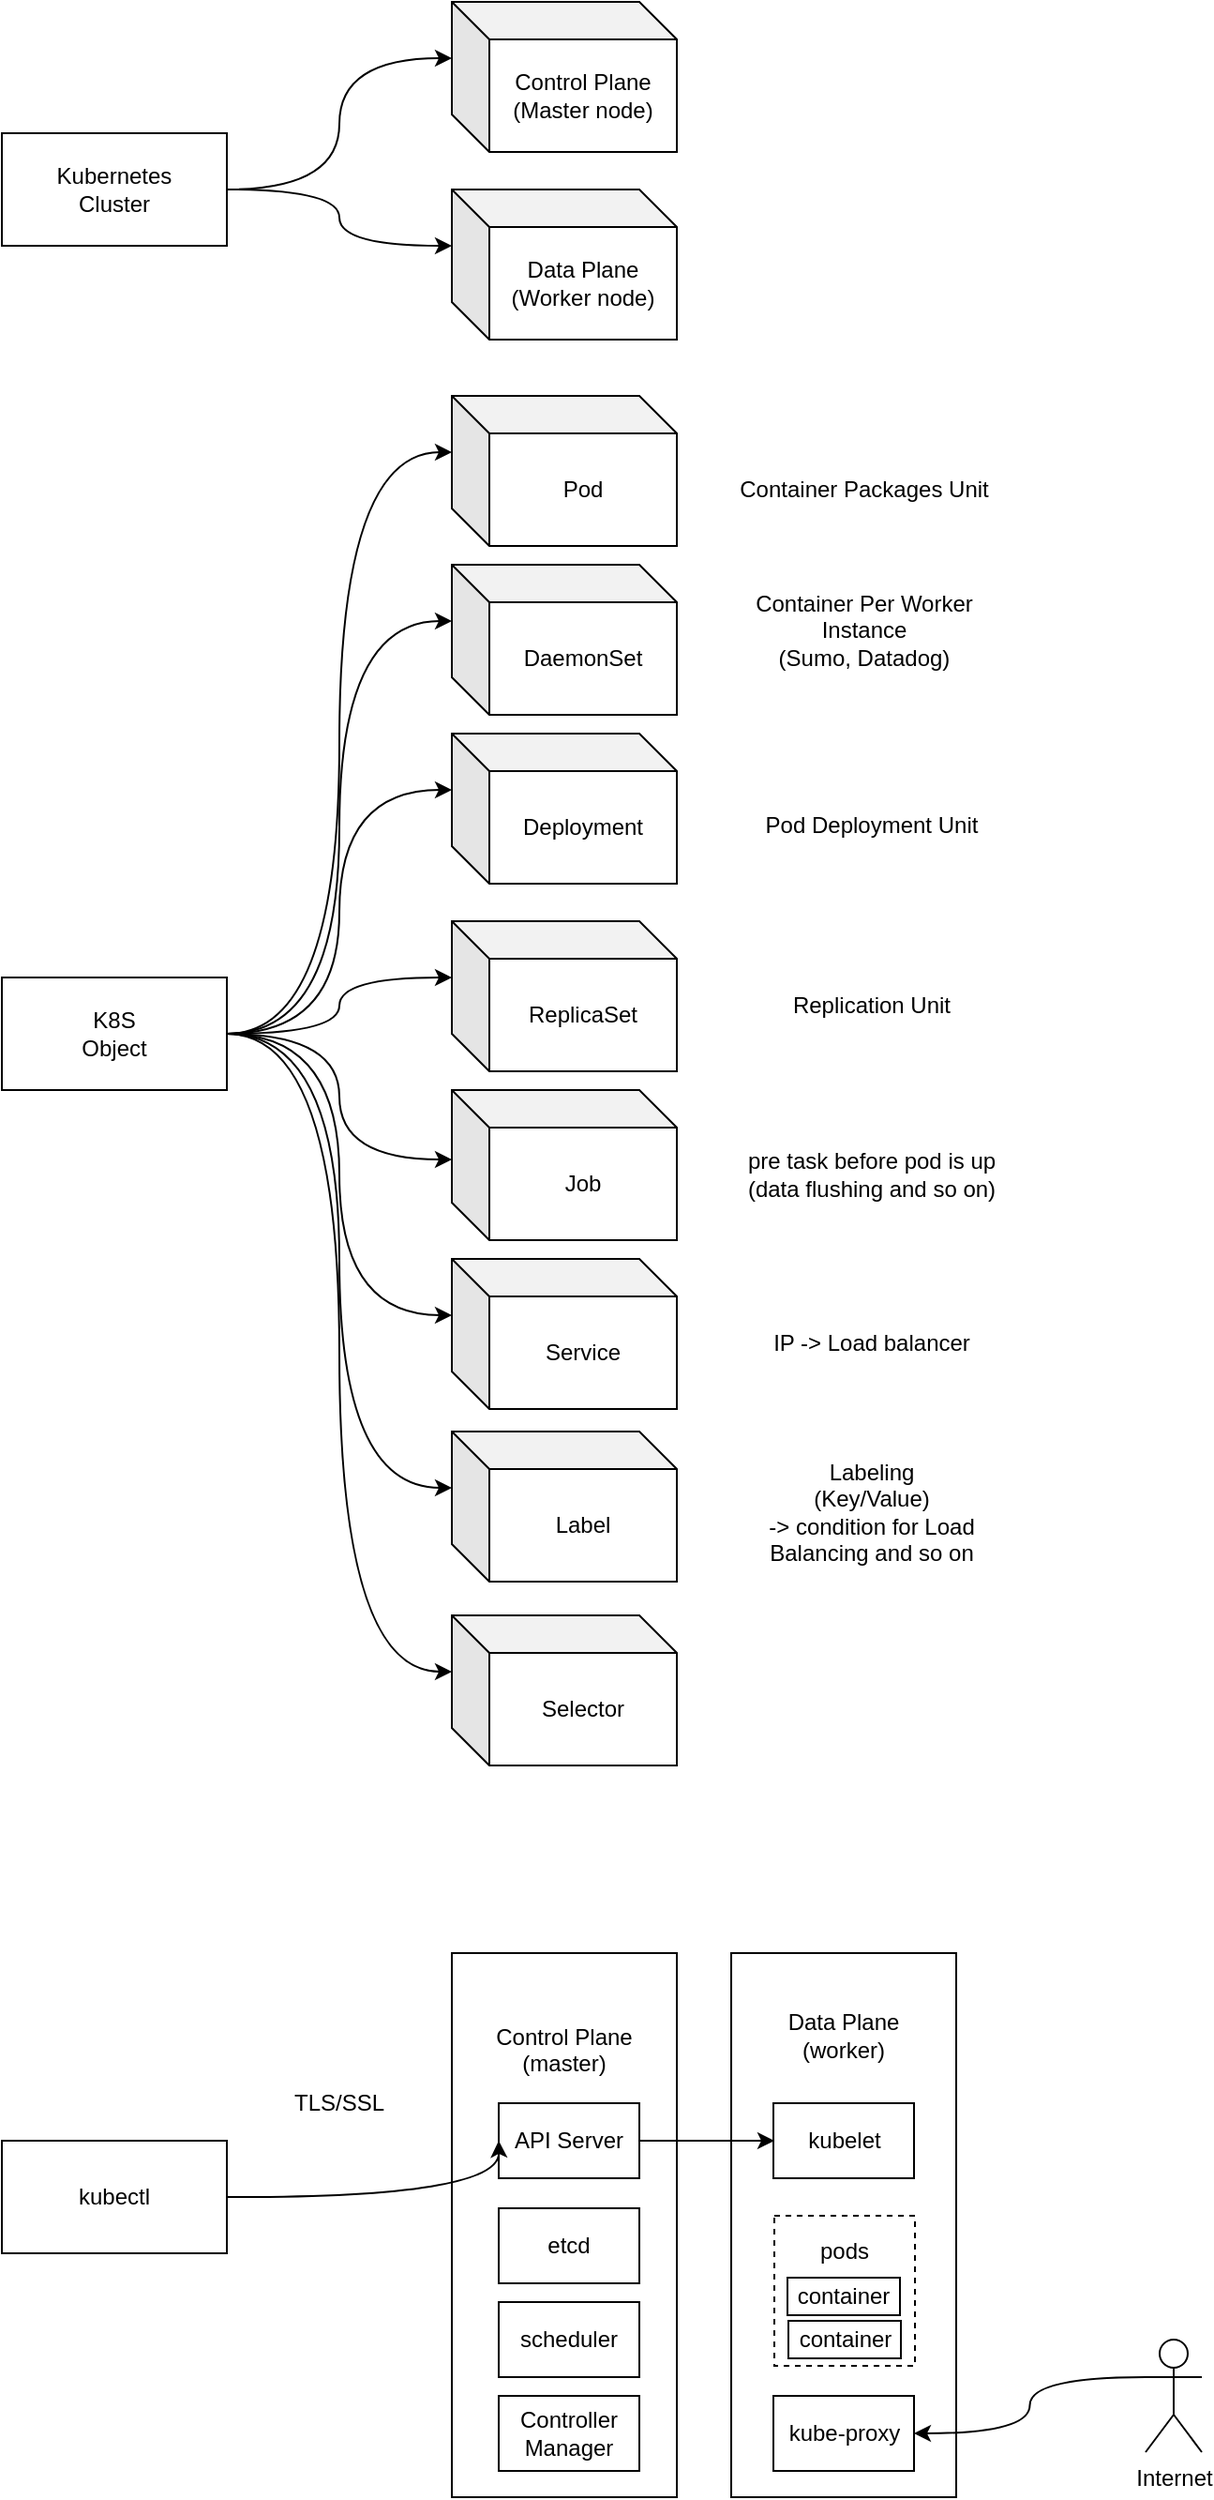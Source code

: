 <mxfile version="11.0.7" type="device"><diagram id="HFLXNcqsMwpk-uqe1Wn0" name="Page-1"><mxGraphModel dx="1106" dy="862" grid="1" gridSize="10" guides="1" tooltips="1" connect="1" arrows="1" fold="1" page="1" pageScale="1" pageWidth="1169" pageHeight="827" math="0" shadow="0"><root><mxCell id="0"/><mxCell id="1" parent="0"/><mxCell id="jyq8mdC1UPbTCz_hw3Xy-4" style="edgeStyle=orthogonalEdgeStyle;rounded=0;orthogonalLoop=1;jettySize=auto;html=1;exitX=1;exitY=0.5;exitDx=0;exitDy=0;entryX=0;entryY=0;entryDx=0;entryDy=30;entryPerimeter=0;curved=1;" edge="1" parent="1" source="jyq8mdC1UPbTCz_hw3Xy-1" target="jyq8mdC1UPbTCz_hw3Xy-2"><mxGeometry relative="1" as="geometry"/></mxCell><mxCell id="jyq8mdC1UPbTCz_hw3Xy-5" style="edgeStyle=orthogonalEdgeStyle;curved=1;rounded=0;orthogonalLoop=1;jettySize=auto;html=1;exitX=1;exitY=0.5;exitDx=0;exitDy=0;entryX=0;entryY=0;entryDx=0;entryDy=30;entryPerimeter=0;" edge="1" parent="1" source="jyq8mdC1UPbTCz_hw3Xy-1" target="jyq8mdC1UPbTCz_hw3Xy-3"><mxGeometry relative="1" as="geometry"/></mxCell><mxCell id="jyq8mdC1UPbTCz_hw3Xy-1" value="Kubernetes&lt;br&gt;Cluster" style="rounded=0;whiteSpace=wrap;html=1;" vertex="1" parent="1"><mxGeometry x="120" y="210" width="120" height="60" as="geometry"/></mxCell><mxCell id="jyq8mdC1UPbTCz_hw3Xy-2" value="Control Plane&lt;br&gt;(Master node)" style="shape=cube;whiteSpace=wrap;html=1;boundedLbl=1;backgroundOutline=1;darkOpacity=0.05;darkOpacity2=0.1;" vertex="1" parent="1"><mxGeometry x="360" y="140" width="120" height="80" as="geometry"/></mxCell><mxCell id="jyq8mdC1UPbTCz_hw3Xy-3" value="Data Plane&lt;br&gt;(Worker node)" style="shape=cube;whiteSpace=wrap;html=1;boundedLbl=1;backgroundOutline=1;darkOpacity=0.05;darkOpacity2=0.1;" vertex="1" parent="1"><mxGeometry x="360" y="240" width="120" height="80" as="geometry"/></mxCell><mxCell id="jyq8mdC1UPbTCz_hw3Xy-8" value="Pod" style="shape=cube;whiteSpace=wrap;html=1;boundedLbl=1;backgroundOutline=1;darkOpacity=0.05;darkOpacity2=0.1;" vertex="1" parent="1"><mxGeometry x="360" y="350" width="120" height="80" as="geometry"/></mxCell><mxCell id="jyq8mdC1UPbTCz_hw3Xy-9" value="DaemonSet" style="shape=cube;whiteSpace=wrap;html=1;boundedLbl=1;backgroundOutline=1;darkOpacity=0.05;darkOpacity2=0.1;" vertex="1" parent="1"><mxGeometry x="360" y="440" width="120" height="80" as="geometry"/></mxCell><mxCell id="jyq8mdC1UPbTCz_hw3Xy-10" value="Deployment" style="shape=cube;whiteSpace=wrap;html=1;boundedLbl=1;backgroundOutline=1;darkOpacity=0.05;darkOpacity2=0.1;" vertex="1" parent="1"><mxGeometry x="360" y="530" width="120" height="80" as="geometry"/></mxCell><mxCell id="jyq8mdC1UPbTCz_hw3Xy-13" style="edgeStyle=orthogonalEdgeStyle;curved=1;rounded=0;orthogonalLoop=1;jettySize=auto;html=1;entryX=0;entryY=0;entryDx=0;entryDy=30;entryPerimeter=0;" edge="1" parent="1" source="jyq8mdC1UPbTCz_hw3Xy-11" target="jyq8mdC1UPbTCz_hw3Xy-8"><mxGeometry relative="1" as="geometry"/></mxCell><mxCell id="jyq8mdC1UPbTCz_hw3Xy-14" style="edgeStyle=orthogonalEdgeStyle;curved=1;rounded=0;orthogonalLoop=1;jettySize=auto;html=1;exitX=1;exitY=0.5;exitDx=0;exitDy=0;entryX=0;entryY=0;entryDx=0;entryDy=30;entryPerimeter=0;" edge="1" parent="1" source="jyq8mdC1UPbTCz_hw3Xy-11" target="jyq8mdC1UPbTCz_hw3Xy-9"><mxGeometry relative="1" as="geometry"/></mxCell><mxCell id="jyq8mdC1UPbTCz_hw3Xy-15" style="edgeStyle=orthogonalEdgeStyle;curved=1;rounded=0;orthogonalLoop=1;jettySize=auto;html=1;exitX=1;exitY=0.5;exitDx=0;exitDy=0;entryX=0;entryY=0;entryDx=0;entryDy=30;entryPerimeter=0;" edge="1" parent="1" source="jyq8mdC1UPbTCz_hw3Xy-11" target="jyq8mdC1UPbTCz_hw3Xy-10"><mxGeometry relative="1" as="geometry"/></mxCell><mxCell id="jyq8mdC1UPbTCz_hw3Xy-24" style="edgeStyle=orthogonalEdgeStyle;curved=1;rounded=0;orthogonalLoop=1;jettySize=auto;html=1;exitX=1;exitY=0.5;exitDx=0;exitDy=0;entryX=0;entryY=0;entryDx=0;entryDy=30;entryPerimeter=0;" edge="1" parent="1" source="jyq8mdC1UPbTCz_hw3Xy-11" target="jyq8mdC1UPbTCz_hw3Xy-18"><mxGeometry relative="1" as="geometry"/></mxCell><mxCell id="jyq8mdC1UPbTCz_hw3Xy-25" style="edgeStyle=orthogonalEdgeStyle;curved=1;rounded=0;orthogonalLoop=1;jettySize=auto;html=1;exitX=1;exitY=0.5;exitDx=0;exitDy=0;entryX=0;entryY=0.463;entryDx=0;entryDy=0;entryPerimeter=0;" edge="1" parent="1" source="jyq8mdC1UPbTCz_hw3Xy-11" target="jyq8mdC1UPbTCz_hw3Xy-19"><mxGeometry relative="1" as="geometry"/></mxCell><mxCell id="jyq8mdC1UPbTCz_hw3Xy-26" style="edgeStyle=orthogonalEdgeStyle;curved=1;rounded=0;orthogonalLoop=1;jettySize=auto;html=1;exitX=1;exitY=0.5;exitDx=0;exitDy=0;entryX=0;entryY=0;entryDx=0;entryDy=30;entryPerimeter=0;" edge="1" parent="1" source="jyq8mdC1UPbTCz_hw3Xy-11" target="jyq8mdC1UPbTCz_hw3Xy-20"><mxGeometry relative="1" as="geometry"/></mxCell><mxCell id="jyq8mdC1UPbTCz_hw3Xy-27" style="edgeStyle=orthogonalEdgeStyle;curved=1;rounded=0;orthogonalLoop=1;jettySize=auto;html=1;exitX=1;exitY=0.5;exitDx=0;exitDy=0;entryX=0;entryY=0;entryDx=0;entryDy=30;entryPerimeter=0;" edge="1" parent="1" source="jyq8mdC1UPbTCz_hw3Xy-11" target="jyq8mdC1UPbTCz_hw3Xy-21"><mxGeometry relative="1" as="geometry"/></mxCell><mxCell id="jyq8mdC1UPbTCz_hw3Xy-30" style="edgeStyle=orthogonalEdgeStyle;curved=1;rounded=0;orthogonalLoop=1;jettySize=auto;html=1;exitX=1;exitY=0.5;exitDx=0;exitDy=0;entryX=0;entryY=0;entryDx=0;entryDy=30;entryPerimeter=0;" edge="1" parent="1" source="jyq8mdC1UPbTCz_hw3Xy-11" target="jyq8mdC1UPbTCz_hw3Xy-29"><mxGeometry relative="1" as="geometry"/></mxCell><mxCell id="jyq8mdC1UPbTCz_hw3Xy-11" value="K8S&lt;br&gt;Object" style="rounded=0;whiteSpace=wrap;html=1;" vertex="1" parent="1"><mxGeometry x="120" y="660" width="120" height="60" as="geometry"/></mxCell><mxCell id="jyq8mdC1UPbTCz_hw3Xy-12" value="Container Per Worker Instance&lt;br&gt;(Sumo, Datadog)" style="text;html=1;strokeColor=none;fillColor=none;align=center;verticalAlign=middle;whiteSpace=wrap;rounded=0;" vertex="1" parent="1"><mxGeometry x="505" y="450" width="150" height="50" as="geometry"/></mxCell><mxCell id="jyq8mdC1UPbTCz_hw3Xy-16" value="Container Packages Unit" style="text;html=1;strokeColor=none;fillColor=none;align=center;verticalAlign=middle;whiteSpace=wrap;rounded=0;" vertex="1" parent="1"><mxGeometry x="505" y="375" width="150" height="50" as="geometry"/></mxCell><mxCell id="jyq8mdC1UPbTCz_hw3Xy-17" value="Pod Deployment Unit" style="text;html=1;strokeColor=none;fillColor=none;align=center;verticalAlign=middle;whiteSpace=wrap;rounded=0;" vertex="1" parent="1"><mxGeometry x="509" y="554" width="150" height="50" as="geometry"/></mxCell><mxCell id="jyq8mdC1UPbTCz_hw3Xy-18" value="ReplicaSet" style="shape=cube;whiteSpace=wrap;html=1;boundedLbl=1;backgroundOutline=1;darkOpacity=0.05;darkOpacity2=0.1;" vertex="1" parent="1"><mxGeometry x="360" y="630" width="120" height="80" as="geometry"/></mxCell><mxCell id="jyq8mdC1UPbTCz_hw3Xy-19" value="Job" style="shape=cube;whiteSpace=wrap;html=1;boundedLbl=1;backgroundOutline=1;darkOpacity=0.05;darkOpacity2=0.1;" vertex="1" parent="1"><mxGeometry x="360" y="720" width="120" height="80" as="geometry"/></mxCell><mxCell id="jyq8mdC1UPbTCz_hw3Xy-20" value="Service" style="shape=cube;whiteSpace=wrap;html=1;boundedLbl=1;backgroundOutline=1;darkOpacity=0.05;darkOpacity2=0.1;" vertex="1" parent="1"><mxGeometry x="360" y="810" width="120" height="80" as="geometry"/></mxCell><mxCell id="jyq8mdC1UPbTCz_hw3Xy-21" value="Label" style="shape=cube;whiteSpace=wrap;html=1;boundedLbl=1;backgroundOutline=1;darkOpacity=0.05;darkOpacity2=0.1;" vertex="1" parent="1"><mxGeometry x="360" y="902" width="120" height="80" as="geometry"/></mxCell><mxCell id="jyq8mdC1UPbTCz_hw3Xy-22" value="Replication Unit" style="text;html=1;strokeColor=none;fillColor=none;align=center;verticalAlign=middle;whiteSpace=wrap;rounded=0;" vertex="1" parent="1"><mxGeometry x="509" y="650" width="150" height="50" as="geometry"/></mxCell><mxCell id="jyq8mdC1UPbTCz_hw3Xy-23" value="pre task before pod is up&lt;br&gt;(data flushing and so on)" style="text;html=1;strokeColor=none;fillColor=none;align=center;verticalAlign=middle;whiteSpace=wrap;rounded=0;" vertex="1" parent="1"><mxGeometry x="509" y="740" width="150" height="50" as="geometry"/></mxCell><mxCell id="jyq8mdC1UPbTCz_hw3Xy-28" value="IP -&amp;gt; Load balancer" style="text;html=1;strokeColor=none;fillColor=none;align=center;verticalAlign=middle;whiteSpace=wrap;rounded=0;" vertex="1" parent="1"><mxGeometry x="509" y="830" width="150" height="50" as="geometry"/></mxCell><mxCell id="jyq8mdC1UPbTCz_hw3Xy-29" value="Selector" style="shape=cube;whiteSpace=wrap;html=1;boundedLbl=1;backgroundOutline=1;darkOpacity=0.05;darkOpacity2=0.1;" vertex="1" parent="1"><mxGeometry x="360" y="1000" width="120" height="80" as="geometry"/></mxCell><mxCell id="jyq8mdC1UPbTCz_hw3Xy-31" value="Labeling&lt;br&gt;(Key/Value)&lt;br&gt;-&amp;gt; condition for Load Balancing and so on" style="text;html=1;strokeColor=none;fillColor=none;align=center;verticalAlign=middle;whiteSpace=wrap;rounded=0;" vertex="1" parent="1"><mxGeometry x="509" y="920" width="150" height="50" as="geometry"/></mxCell><mxCell id="jyq8mdC1UPbTCz_hw3Xy-32" value="kubectl" style="rounded=0;whiteSpace=wrap;html=1;" vertex="1" parent="1"><mxGeometry x="120" y="1280" width="120" height="60" as="geometry"/></mxCell><mxCell id="jyq8mdC1UPbTCz_hw3Xy-34" value="Control Plane&lt;br&gt;(master)&lt;br&gt;&lt;br&gt;&lt;br&gt;&lt;br&gt;&lt;br&gt;&lt;br&gt;&lt;br&gt;&lt;br&gt;&lt;br&gt;&lt;br&gt;&lt;br&gt;&lt;br&gt;&lt;br&gt;&lt;br&gt;" style="rounded=0;whiteSpace=wrap;html=1;" vertex="1" parent="1"><mxGeometry x="360" y="1180" width="120" height="290" as="geometry"/></mxCell><mxCell id="jyq8mdC1UPbTCz_hw3Xy-35" value="API Server" style="rounded=0;whiteSpace=wrap;html=1;" vertex="1" parent="1"><mxGeometry x="385" y="1260" width="75" height="40" as="geometry"/></mxCell><mxCell id="jyq8mdC1UPbTCz_hw3Xy-37" value="TLS/SSL" style="text;html=1;strokeColor=none;fillColor=none;align=center;verticalAlign=middle;whiteSpace=wrap;rounded=0;" vertex="1" parent="1"><mxGeometry x="280" y="1250" width="40" height="20" as="geometry"/></mxCell><mxCell id="jyq8mdC1UPbTCz_hw3Xy-39" value="Data Plane&lt;br&gt;(worker)&lt;br&gt;&lt;br&gt;&lt;br&gt;&lt;br&gt;&lt;br&gt;&lt;br&gt;&lt;br&gt;&lt;br&gt;&lt;br&gt;&lt;br&gt;&lt;br&gt;&lt;br&gt;&lt;br&gt;&lt;br&gt;&lt;br&gt;" style="rounded=0;whiteSpace=wrap;html=1;" vertex="1" parent="1"><mxGeometry x="509" y="1180" width="120" height="290" as="geometry"/></mxCell><mxCell id="jyq8mdC1UPbTCz_hw3Xy-40" value="kubelet" style="rounded=0;whiteSpace=wrap;html=1;" vertex="1" parent="1"><mxGeometry x="531.5" y="1260" width="75" height="40" as="geometry"/></mxCell><mxCell id="jyq8mdC1UPbTCz_hw3Xy-42" style="edgeStyle=orthogonalEdgeStyle;curved=1;rounded=0;orthogonalLoop=1;jettySize=auto;html=1;exitX=1;exitY=0.5;exitDx=0;exitDy=0;entryX=0;entryY=0.5;entryDx=0;entryDy=0;" edge="1" parent="1"><mxGeometry relative="1" as="geometry"><mxPoint x="460" y="1280" as="sourcePoint"/><mxPoint x="532" y="1280" as="targetPoint"/></mxGeometry></mxCell><mxCell id="jyq8mdC1UPbTCz_hw3Xy-45" style="edgeStyle=orthogonalEdgeStyle;curved=1;rounded=0;orthogonalLoop=1;jettySize=auto;html=1;exitX=1;exitY=0.5;exitDx=0;exitDy=0;entryX=0;entryY=0.5;entryDx=0;entryDy=0;" edge="1" parent="1"><mxGeometry relative="1" as="geometry"><mxPoint x="240" y="1310" as="sourcePoint"/><mxPoint x="385" y="1280" as="targetPoint"/></mxGeometry></mxCell><mxCell id="jyq8mdC1UPbTCz_hw3Xy-46" value="etcd" style="rounded=0;whiteSpace=wrap;html=1;" vertex="1" parent="1"><mxGeometry x="385" y="1316" width="75" height="40" as="geometry"/></mxCell><mxCell id="jyq8mdC1UPbTCz_hw3Xy-47" value="scheduler" style="rounded=0;whiteSpace=wrap;html=1;" vertex="1" parent="1"><mxGeometry x="385" y="1366" width="75" height="40" as="geometry"/></mxCell><mxCell id="jyq8mdC1UPbTCz_hw3Xy-48" value="Controller&lt;br&gt;Manager" style="rounded=0;whiteSpace=wrap;html=1;" vertex="1" parent="1"><mxGeometry x="385" y="1416" width="75" height="40" as="geometry"/></mxCell><mxCell id="jyq8mdC1UPbTCz_hw3Xy-49" value="kube-proxy" style="rounded=0;whiteSpace=wrap;html=1;" vertex="1" parent="1"><mxGeometry x="531.5" y="1416" width="75" height="40" as="geometry"/></mxCell><mxCell id="jyq8mdC1UPbTCz_hw3Xy-51" style="edgeStyle=orthogonalEdgeStyle;curved=1;rounded=0;orthogonalLoop=1;jettySize=auto;html=1;exitX=0;exitY=0.333;exitDx=0;exitDy=0;exitPerimeter=0;entryX=1;entryY=0.5;entryDx=0;entryDy=0;" edge="1" parent="1" source="jyq8mdC1UPbTCz_hw3Xy-50" target="jyq8mdC1UPbTCz_hw3Xy-49"><mxGeometry relative="1" as="geometry"/></mxCell><mxCell id="jyq8mdC1UPbTCz_hw3Xy-50" value="Internet" style="shape=umlActor;verticalLabelPosition=bottom;labelBackgroundColor=#ffffff;verticalAlign=top;html=1;outlineConnect=0;" vertex="1" parent="1"><mxGeometry x="730" y="1386" width="30" height="60" as="geometry"/></mxCell><mxCell id="jyq8mdC1UPbTCz_hw3Xy-56" value="pods&lt;br&gt;&lt;br&gt;&lt;br&gt;&lt;br&gt;" style="rounded=0;whiteSpace=wrap;html=1;dashed=1;" vertex="1" parent="1"><mxGeometry x="532" y="1320" width="75" height="80" as="geometry"/></mxCell><mxCell id="jyq8mdC1UPbTCz_hw3Xy-58" value="container" style="rounded=0;whiteSpace=wrap;html=1;" vertex="1" parent="1"><mxGeometry x="539" y="1353" width="60" height="20" as="geometry"/></mxCell><mxCell id="jyq8mdC1UPbTCz_hw3Xy-59" value="container" style="rounded=0;whiteSpace=wrap;html=1;" vertex="1" parent="1"><mxGeometry x="539.5" y="1376" width="60" height="20" as="geometry"/></mxCell></root></mxGraphModel></diagram></mxfile>